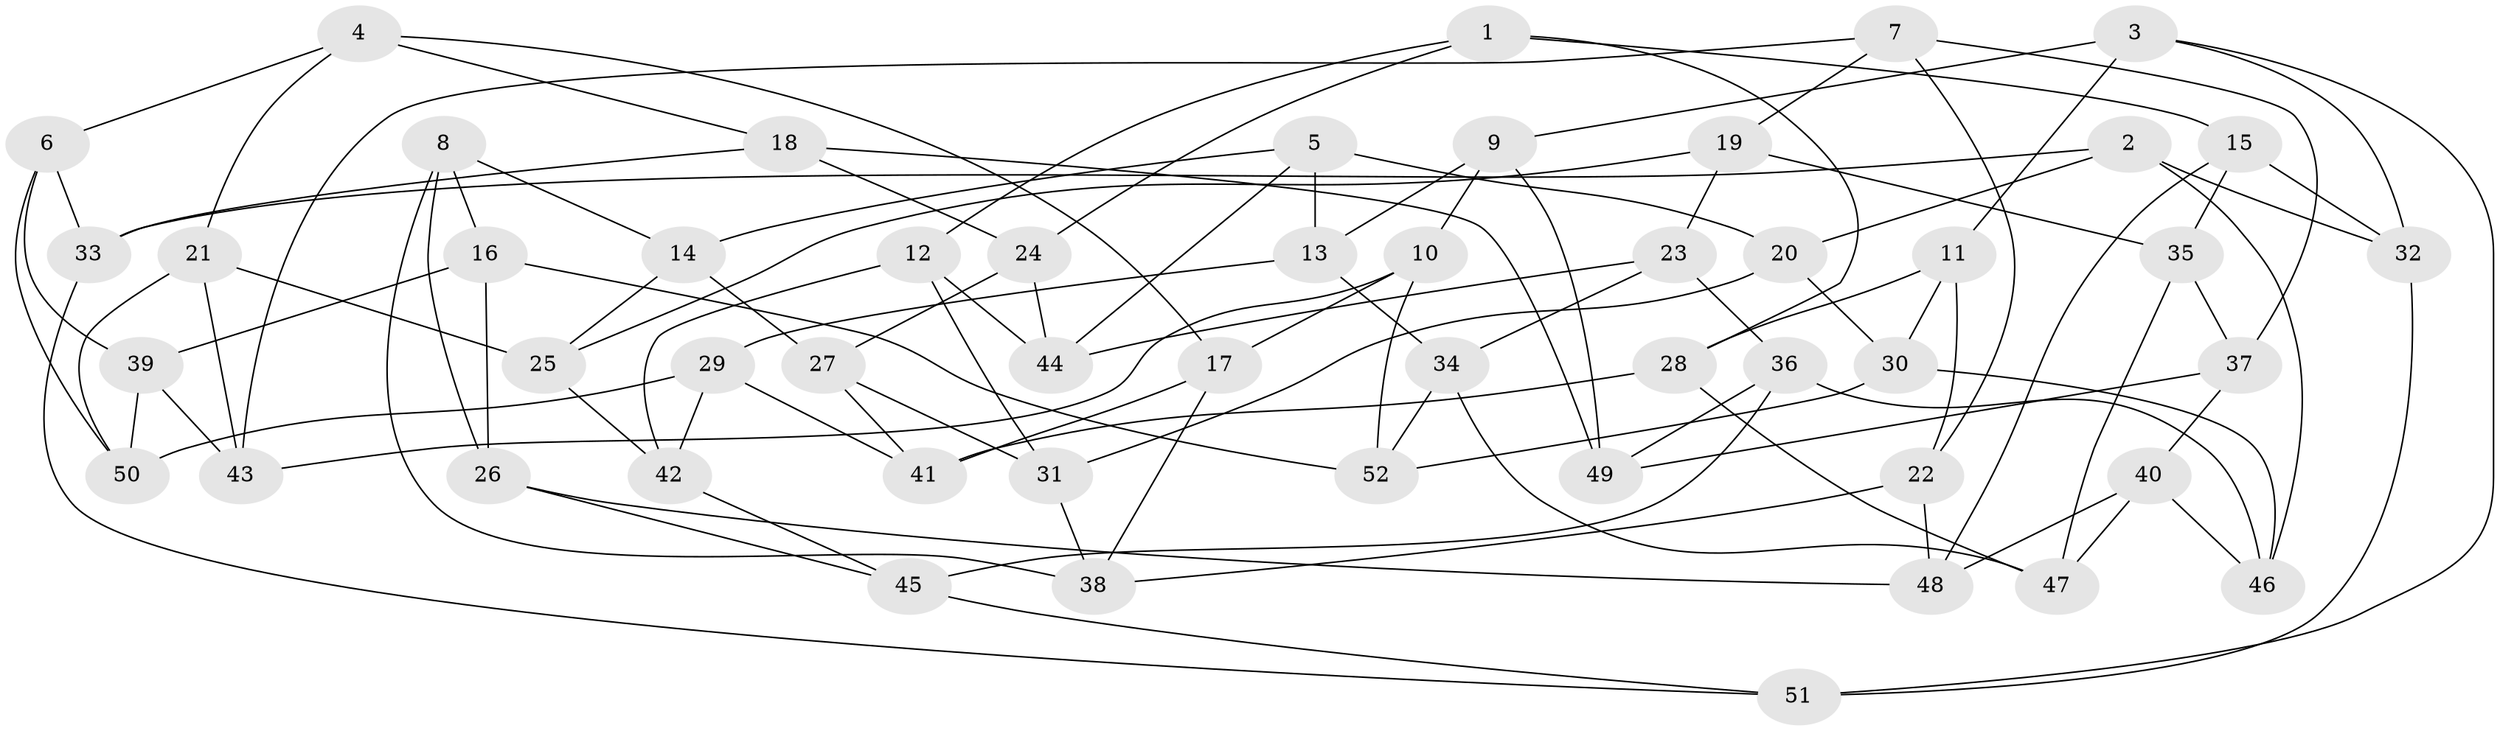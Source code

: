 // Generated by graph-tools (version 1.1) at 2025/26/03/09/25 03:26:50]
// undirected, 52 vertices, 104 edges
graph export_dot {
graph [start="1"]
  node [color=gray90,style=filled];
  1;
  2;
  3;
  4;
  5;
  6;
  7;
  8;
  9;
  10;
  11;
  12;
  13;
  14;
  15;
  16;
  17;
  18;
  19;
  20;
  21;
  22;
  23;
  24;
  25;
  26;
  27;
  28;
  29;
  30;
  31;
  32;
  33;
  34;
  35;
  36;
  37;
  38;
  39;
  40;
  41;
  42;
  43;
  44;
  45;
  46;
  47;
  48;
  49;
  50;
  51;
  52;
  1 -- 28;
  1 -- 12;
  1 -- 24;
  1 -- 15;
  2 -- 32;
  2 -- 20;
  2 -- 46;
  2 -- 33;
  3 -- 32;
  3 -- 11;
  3 -- 51;
  3 -- 9;
  4 -- 17;
  4 -- 6;
  4 -- 21;
  4 -- 18;
  5 -- 44;
  5 -- 20;
  5 -- 13;
  5 -- 14;
  6 -- 33;
  6 -- 50;
  6 -- 39;
  7 -- 43;
  7 -- 19;
  7 -- 22;
  7 -- 37;
  8 -- 16;
  8 -- 14;
  8 -- 38;
  8 -- 26;
  9 -- 10;
  9 -- 49;
  9 -- 13;
  10 -- 43;
  10 -- 17;
  10 -- 52;
  11 -- 28;
  11 -- 22;
  11 -- 30;
  12 -- 31;
  12 -- 44;
  12 -- 42;
  13 -- 34;
  13 -- 29;
  14 -- 25;
  14 -- 27;
  15 -- 35;
  15 -- 48;
  15 -- 32;
  16 -- 39;
  16 -- 26;
  16 -- 52;
  17 -- 38;
  17 -- 41;
  18 -- 24;
  18 -- 49;
  18 -- 33;
  19 -- 23;
  19 -- 35;
  19 -- 25;
  20 -- 31;
  20 -- 30;
  21 -- 50;
  21 -- 25;
  21 -- 43;
  22 -- 38;
  22 -- 48;
  23 -- 34;
  23 -- 36;
  23 -- 44;
  24 -- 27;
  24 -- 44;
  25 -- 42;
  26 -- 45;
  26 -- 48;
  27 -- 41;
  27 -- 31;
  28 -- 47;
  28 -- 41;
  29 -- 42;
  29 -- 50;
  29 -- 41;
  30 -- 52;
  30 -- 46;
  31 -- 38;
  32 -- 51;
  33 -- 51;
  34 -- 52;
  34 -- 47;
  35 -- 37;
  35 -- 47;
  36 -- 46;
  36 -- 45;
  36 -- 49;
  37 -- 40;
  37 -- 49;
  39 -- 43;
  39 -- 50;
  40 -- 48;
  40 -- 47;
  40 -- 46;
  42 -- 45;
  45 -- 51;
}
